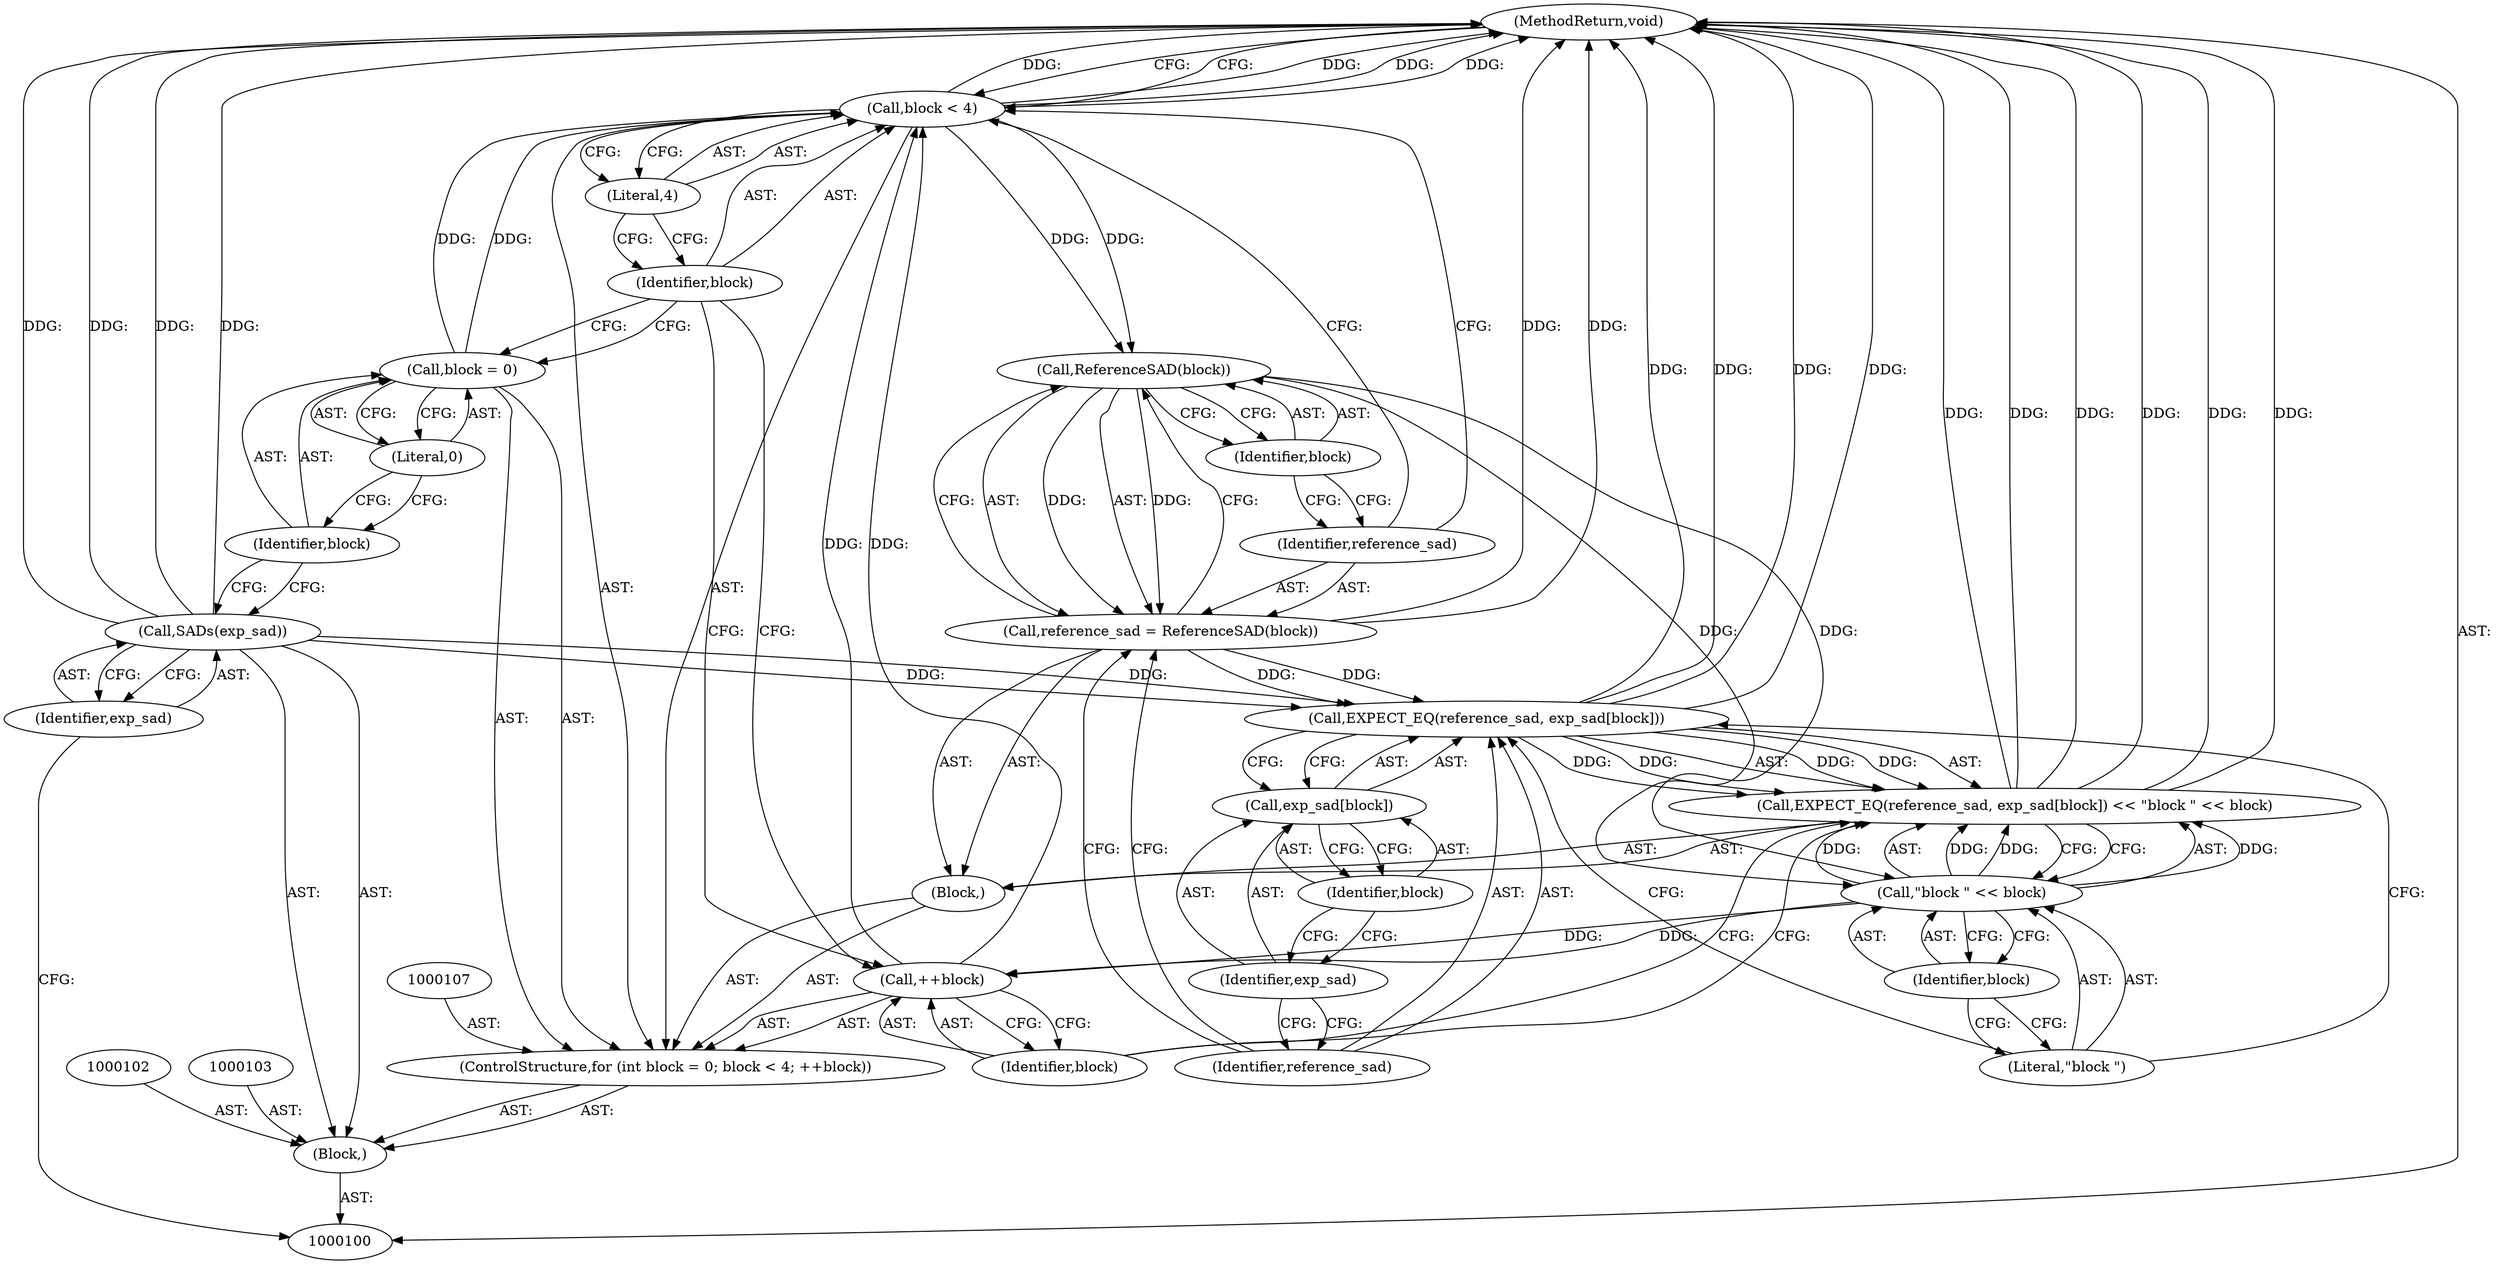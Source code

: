 digraph "0_Android_5a9753fca56f0eeb9f61e342b2fccffc364f9426_94" {
"1000101" [label="(Block,)"];
"1000130" [label="(MethodReturn,void)"];
"1000105" [label="(Identifier,exp_sad)"];
"1000104" [label="(Call,SADs(exp_sad))"];
"1000108" [label="(Call,block = 0)"];
"1000109" [label="(Identifier,block)"];
"1000110" [label="(Literal,0)"];
"1000111" [label="(Call,block < 4)"];
"1000112" [label="(Identifier,block)"];
"1000113" [label="(Literal,4)"];
"1000114" [label="(Call,++block)"];
"1000115" [label="(Identifier,block)"];
"1000106" [label="(ControlStructure,for (int block = 0; block < 4; ++block))"];
"1000116" [label="(Block,)"];
"1000119" [label="(Call,ReferenceSAD(block))"];
"1000120" [label="(Identifier,block)"];
"1000117" [label="(Call,reference_sad = ReferenceSAD(block))"];
"1000118" [label="(Identifier,reference_sad)"];
"1000123" [label="(Identifier,reference_sad)"];
"1000124" [label="(Call,exp_sad[block])"];
"1000125" [label="(Identifier,exp_sad)"];
"1000126" [label="(Identifier,block)"];
"1000127" [label="(Call,\"block \" << block)"];
"1000128" [label="(Literal,\"block \")"];
"1000121" [label="(Call,EXPECT_EQ(reference_sad, exp_sad[block]) << \"block \" << block)"];
"1000122" [label="(Call,EXPECT_EQ(reference_sad, exp_sad[block]))"];
"1000129" [label="(Identifier,block)"];
"1000101" -> "1000100"  [label="AST: "];
"1000102" -> "1000101"  [label="AST: "];
"1000103" -> "1000101"  [label="AST: "];
"1000104" -> "1000101"  [label="AST: "];
"1000106" -> "1000101"  [label="AST: "];
"1000130" -> "1000100"  [label="AST: "];
"1000130" -> "1000111"  [label="CFG: "];
"1000104" -> "1000130"  [label="DDG: "];
"1000104" -> "1000130"  [label="DDG: "];
"1000122" -> "1000130"  [label="DDG: "];
"1000122" -> "1000130"  [label="DDG: "];
"1000121" -> "1000130"  [label="DDG: "];
"1000121" -> "1000130"  [label="DDG: "];
"1000121" -> "1000130"  [label="DDG: "];
"1000111" -> "1000130"  [label="DDG: "];
"1000111" -> "1000130"  [label="DDG: "];
"1000117" -> "1000130"  [label="DDG: "];
"1000105" -> "1000104"  [label="AST: "];
"1000105" -> "1000100"  [label="CFG: "];
"1000104" -> "1000105"  [label="CFG: "];
"1000104" -> "1000101"  [label="AST: "];
"1000104" -> "1000105"  [label="CFG: "];
"1000105" -> "1000104"  [label="AST: "];
"1000109" -> "1000104"  [label="CFG: "];
"1000104" -> "1000130"  [label="DDG: "];
"1000104" -> "1000130"  [label="DDG: "];
"1000104" -> "1000122"  [label="DDG: "];
"1000108" -> "1000106"  [label="AST: "];
"1000108" -> "1000110"  [label="CFG: "];
"1000109" -> "1000108"  [label="AST: "];
"1000110" -> "1000108"  [label="AST: "];
"1000112" -> "1000108"  [label="CFG: "];
"1000108" -> "1000111"  [label="DDG: "];
"1000109" -> "1000108"  [label="AST: "];
"1000109" -> "1000104"  [label="CFG: "];
"1000110" -> "1000109"  [label="CFG: "];
"1000110" -> "1000108"  [label="AST: "];
"1000110" -> "1000109"  [label="CFG: "];
"1000108" -> "1000110"  [label="CFG: "];
"1000111" -> "1000106"  [label="AST: "];
"1000111" -> "1000113"  [label="CFG: "];
"1000112" -> "1000111"  [label="AST: "];
"1000113" -> "1000111"  [label="AST: "];
"1000118" -> "1000111"  [label="CFG: "];
"1000130" -> "1000111"  [label="CFG: "];
"1000111" -> "1000130"  [label="DDG: "];
"1000111" -> "1000130"  [label="DDG: "];
"1000114" -> "1000111"  [label="DDG: "];
"1000108" -> "1000111"  [label="DDG: "];
"1000111" -> "1000119"  [label="DDG: "];
"1000112" -> "1000111"  [label="AST: "];
"1000112" -> "1000108"  [label="CFG: "];
"1000112" -> "1000114"  [label="CFG: "];
"1000113" -> "1000112"  [label="CFG: "];
"1000113" -> "1000111"  [label="AST: "];
"1000113" -> "1000112"  [label="CFG: "];
"1000111" -> "1000113"  [label="CFG: "];
"1000114" -> "1000106"  [label="AST: "];
"1000114" -> "1000115"  [label="CFG: "];
"1000115" -> "1000114"  [label="AST: "];
"1000112" -> "1000114"  [label="CFG: "];
"1000114" -> "1000111"  [label="DDG: "];
"1000127" -> "1000114"  [label="DDG: "];
"1000115" -> "1000114"  [label="AST: "];
"1000115" -> "1000121"  [label="CFG: "];
"1000114" -> "1000115"  [label="CFG: "];
"1000106" -> "1000101"  [label="AST: "];
"1000107" -> "1000106"  [label="AST: "];
"1000108" -> "1000106"  [label="AST: "];
"1000111" -> "1000106"  [label="AST: "];
"1000114" -> "1000106"  [label="AST: "];
"1000116" -> "1000106"  [label="AST: "];
"1000116" -> "1000106"  [label="AST: "];
"1000117" -> "1000116"  [label="AST: "];
"1000121" -> "1000116"  [label="AST: "];
"1000119" -> "1000117"  [label="AST: "];
"1000119" -> "1000120"  [label="CFG: "];
"1000120" -> "1000119"  [label="AST: "];
"1000117" -> "1000119"  [label="CFG: "];
"1000119" -> "1000117"  [label="DDG: "];
"1000111" -> "1000119"  [label="DDG: "];
"1000119" -> "1000127"  [label="DDG: "];
"1000120" -> "1000119"  [label="AST: "];
"1000120" -> "1000118"  [label="CFG: "];
"1000119" -> "1000120"  [label="CFG: "];
"1000117" -> "1000116"  [label="AST: "];
"1000117" -> "1000119"  [label="CFG: "];
"1000118" -> "1000117"  [label="AST: "];
"1000119" -> "1000117"  [label="AST: "];
"1000123" -> "1000117"  [label="CFG: "];
"1000117" -> "1000130"  [label="DDG: "];
"1000119" -> "1000117"  [label="DDG: "];
"1000117" -> "1000122"  [label="DDG: "];
"1000118" -> "1000117"  [label="AST: "];
"1000118" -> "1000111"  [label="CFG: "];
"1000120" -> "1000118"  [label="CFG: "];
"1000123" -> "1000122"  [label="AST: "];
"1000123" -> "1000117"  [label="CFG: "];
"1000125" -> "1000123"  [label="CFG: "];
"1000124" -> "1000122"  [label="AST: "];
"1000124" -> "1000126"  [label="CFG: "];
"1000125" -> "1000124"  [label="AST: "];
"1000126" -> "1000124"  [label="AST: "];
"1000122" -> "1000124"  [label="CFG: "];
"1000125" -> "1000124"  [label="AST: "];
"1000125" -> "1000123"  [label="CFG: "];
"1000126" -> "1000125"  [label="CFG: "];
"1000126" -> "1000124"  [label="AST: "];
"1000126" -> "1000125"  [label="CFG: "];
"1000124" -> "1000126"  [label="CFG: "];
"1000127" -> "1000121"  [label="AST: "];
"1000127" -> "1000129"  [label="CFG: "];
"1000128" -> "1000127"  [label="AST: "];
"1000129" -> "1000127"  [label="AST: "];
"1000121" -> "1000127"  [label="CFG: "];
"1000127" -> "1000114"  [label="DDG: "];
"1000127" -> "1000121"  [label="DDG: "];
"1000127" -> "1000121"  [label="DDG: "];
"1000119" -> "1000127"  [label="DDG: "];
"1000128" -> "1000127"  [label="AST: "];
"1000128" -> "1000122"  [label="CFG: "];
"1000129" -> "1000128"  [label="CFG: "];
"1000121" -> "1000116"  [label="AST: "];
"1000121" -> "1000127"  [label="CFG: "];
"1000122" -> "1000121"  [label="AST: "];
"1000127" -> "1000121"  [label="AST: "];
"1000115" -> "1000121"  [label="CFG: "];
"1000121" -> "1000130"  [label="DDG: "];
"1000121" -> "1000130"  [label="DDG: "];
"1000121" -> "1000130"  [label="DDG: "];
"1000122" -> "1000121"  [label="DDG: "];
"1000122" -> "1000121"  [label="DDG: "];
"1000127" -> "1000121"  [label="DDG: "];
"1000127" -> "1000121"  [label="DDG: "];
"1000122" -> "1000121"  [label="AST: "];
"1000122" -> "1000124"  [label="CFG: "];
"1000123" -> "1000122"  [label="AST: "];
"1000124" -> "1000122"  [label="AST: "];
"1000128" -> "1000122"  [label="CFG: "];
"1000122" -> "1000130"  [label="DDG: "];
"1000122" -> "1000130"  [label="DDG: "];
"1000122" -> "1000121"  [label="DDG: "];
"1000122" -> "1000121"  [label="DDG: "];
"1000117" -> "1000122"  [label="DDG: "];
"1000104" -> "1000122"  [label="DDG: "];
"1000129" -> "1000127"  [label="AST: "];
"1000129" -> "1000128"  [label="CFG: "];
"1000127" -> "1000129"  [label="CFG: "];
}
